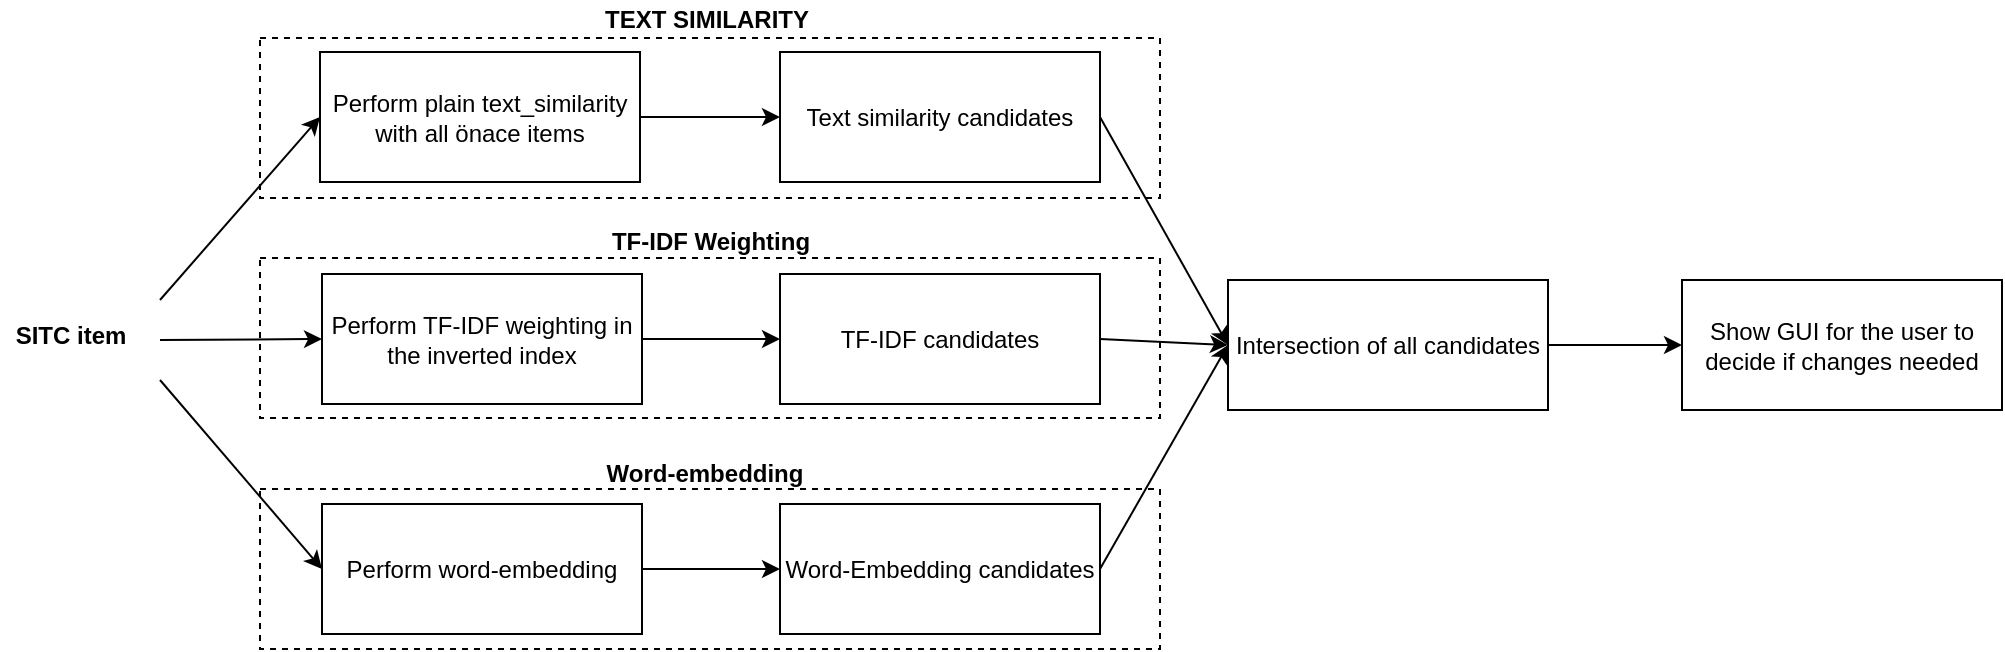 <mxfile version="12.9.14" type="google"><diagram id="gfDGZBBPg8rSR5qhwWai" name="Page-1"><mxGraphModel dx="1355" dy="774" grid="1" gridSize="10" guides="1" tooltips="1" connect="1" arrows="1" fold="1" page="1" pageScale="1" pageWidth="850" pageHeight="1100" math="0" shadow="0"><root><mxCell id="0"/><mxCell id="1" parent="0"/><mxCell id="CxXoH5mxY1LpELuZlOMC-1" value="" style="rounded=0;whiteSpace=wrap;html=1;dashed=1;" vertex="1" parent="1"><mxGeometry x="210" y="734.5" width="450" height="80" as="geometry"/></mxCell><mxCell id="CxXoH5mxY1LpELuZlOMC-2" value="" style="rounded=0;whiteSpace=wrap;html=1;dashed=1;" vertex="1" parent="1"><mxGeometry x="210" y="619" width="450" height="80" as="geometry"/></mxCell><mxCell id="CxXoH5mxY1LpELuZlOMC-3" value="" style="rounded=0;whiteSpace=wrap;html=1;dashed=1;" vertex="1" parent="1"><mxGeometry x="210" y="509" width="450" height="80" as="geometry"/></mxCell><mxCell id="CxXoH5mxY1LpELuZlOMC-4" value="" style="edgeStyle=orthogonalEdgeStyle;rounded=0;orthogonalLoop=1;jettySize=auto;html=1;" edge="1" parent="1" source="CxXoH5mxY1LpELuZlOMC-5" target="CxXoH5mxY1LpELuZlOMC-17"><mxGeometry relative="1" as="geometry"/></mxCell><mxCell id="CxXoH5mxY1LpELuZlOMC-5" value="Perform plain text_similarity with all önace items" style="rounded=0;whiteSpace=wrap;html=1;" vertex="1" parent="1"><mxGeometry x="240" y="516" width="160" height="65" as="geometry"/></mxCell><mxCell id="CxXoH5mxY1LpELuZlOMC-6" value="&lt;b&gt;SITC item&lt;/b&gt;" style="text;html=1;align=center;verticalAlign=middle;resizable=0;points=[];autosize=1;" vertex="1" parent="1"><mxGeometry x="80" y="648" width="70" height="20" as="geometry"/></mxCell><mxCell id="CxXoH5mxY1LpELuZlOMC-7" value="" style="endArrow=classic;html=1;exitX=0;exitY=0.5;exitDx=0;exitDy=0;entryX=0;entryY=0.5;entryDx=0;entryDy=0;" edge="1" parent="1" target="CxXoH5mxY1LpELuZlOMC-5"><mxGeometry width="50" height="50" relative="1" as="geometry"><mxPoint x="160" y="640" as="sourcePoint"/><mxPoint x="160" y="520" as="targetPoint"/></mxGeometry></mxCell><mxCell id="CxXoH5mxY1LpELuZlOMC-8" value="&lt;b&gt;TEXT SIMILARITY&lt;/b&gt;" style="text;html=1;align=center;verticalAlign=middle;resizable=0;points=[];autosize=1;" vertex="1" parent="1"><mxGeometry x="373" y="490" width="120" height="20" as="geometry"/></mxCell><mxCell id="CxXoH5mxY1LpELuZlOMC-9" value="" style="edgeStyle=orthogonalEdgeStyle;rounded=0;orthogonalLoop=1;jettySize=auto;html=1;" edge="1" parent="1" source="CxXoH5mxY1LpELuZlOMC-10" target="CxXoH5mxY1LpELuZlOMC-18"><mxGeometry relative="1" as="geometry"/></mxCell><mxCell id="CxXoH5mxY1LpELuZlOMC-10" value="Perform TF-IDF weighting in the inverted index" style="rounded=0;whiteSpace=wrap;html=1;" vertex="1" parent="1"><mxGeometry x="241" y="627" width="160" height="65" as="geometry"/></mxCell><mxCell id="CxXoH5mxY1LpELuZlOMC-11" value="&lt;b&gt;TF-IDF Weighting&lt;/b&gt;" style="text;html=1;align=center;verticalAlign=middle;resizable=0;points=[];autosize=1;" vertex="1" parent="1"><mxGeometry x="380" y="601" width="110" height="20" as="geometry"/></mxCell><mxCell id="CxXoH5mxY1LpELuZlOMC-12" value="" style="endArrow=classic;html=1;exitX=0;exitY=0.5;exitDx=0;exitDy=0;entryX=0;entryY=0.5;entryDx=0;entryDy=0;" edge="1" parent="1" target="CxXoH5mxY1LpELuZlOMC-10"><mxGeometry width="50" height="50" relative="1" as="geometry"><mxPoint x="160" y="660" as="sourcePoint"/><mxPoint x="440" y="690" as="targetPoint"/></mxGeometry></mxCell><mxCell id="CxXoH5mxY1LpELuZlOMC-13" value="" style="edgeStyle=orthogonalEdgeStyle;rounded=0;orthogonalLoop=1;jettySize=auto;html=1;" edge="1" parent="1" source="CxXoH5mxY1LpELuZlOMC-14" target="CxXoH5mxY1LpELuZlOMC-19"><mxGeometry relative="1" as="geometry"/></mxCell><mxCell id="CxXoH5mxY1LpELuZlOMC-14" value="Perform word-embedding" style="rounded=0;whiteSpace=wrap;html=1;" vertex="1" parent="1"><mxGeometry x="241" y="742" width="160" height="65" as="geometry"/></mxCell><mxCell id="CxXoH5mxY1LpELuZlOMC-15" value="" style="endArrow=classic;html=1;entryX=0;entryY=0.5;entryDx=0;entryDy=0;" edge="1" parent="1" target="CxXoH5mxY1LpELuZlOMC-14"><mxGeometry width="50" height="50" relative="1" as="geometry"><mxPoint x="160" y="680" as="sourcePoint"/><mxPoint x="446" y="813" as="targetPoint"/></mxGeometry></mxCell><mxCell id="CxXoH5mxY1LpELuZlOMC-16" value="&lt;b&gt;Word-embedding&lt;/b&gt;" style="text;html=1;align=center;verticalAlign=middle;resizable=0;points=[];autosize=1;" vertex="1" parent="1"><mxGeometry x="377" y="717" width="110" height="20" as="geometry"/></mxCell><mxCell id="CxXoH5mxY1LpELuZlOMC-17" value="Text similarity candidates" style="rounded=0;whiteSpace=wrap;html=1;" vertex="1" parent="1"><mxGeometry x="470" y="516" width="160" height="65" as="geometry"/></mxCell><mxCell id="CxXoH5mxY1LpELuZlOMC-18" value="TF-IDF candidates" style="rounded=0;whiteSpace=wrap;html=1;" vertex="1" parent="1"><mxGeometry x="470" y="627" width="160" height="65" as="geometry"/></mxCell><mxCell id="CxXoH5mxY1LpELuZlOMC-19" value="Word-Embedding candidates" style="rounded=0;whiteSpace=wrap;html=1;" vertex="1" parent="1"><mxGeometry x="470" y="742" width="160" height="65" as="geometry"/></mxCell><mxCell id="CxXoH5mxY1LpELuZlOMC-20" value="" style="edgeStyle=orthogonalEdgeStyle;rounded=0;orthogonalLoop=1;jettySize=auto;html=1;" edge="1" parent="1" source="CxXoH5mxY1LpELuZlOMC-21" target="CxXoH5mxY1LpELuZlOMC-22"><mxGeometry relative="1" as="geometry"/></mxCell><mxCell id="CxXoH5mxY1LpELuZlOMC-21" value="Intersection of all candidates" style="rounded=0;whiteSpace=wrap;html=1;" vertex="1" parent="1"><mxGeometry x="694" y="630" width="160" height="65" as="geometry"/></mxCell><mxCell id="CxXoH5mxY1LpELuZlOMC-22" value="Show GUI for the user to decide if changes needed" style="rounded=0;whiteSpace=wrap;html=1;" vertex="1" parent="1"><mxGeometry x="921" y="630" width="160" height="65" as="geometry"/></mxCell><mxCell id="CxXoH5mxY1LpELuZlOMC-23" value="" style="endArrow=classic;html=1;exitX=1;exitY=0.5;exitDx=0;exitDy=0;entryX=0;entryY=0.5;entryDx=0;entryDy=0;" edge="1" parent="1" source="CxXoH5mxY1LpELuZlOMC-17" target="CxXoH5mxY1LpELuZlOMC-21"><mxGeometry width="50" height="50" relative="1" as="geometry"><mxPoint x="780" y="690" as="sourcePoint"/><mxPoint x="830" y="640" as="targetPoint"/></mxGeometry></mxCell><mxCell id="CxXoH5mxY1LpELuZlOMC-24" value="" style="endArrow=classic;html=1;exitX=1;exitY=0.5;exitDx=0;exitDy=0;entryX=0;entryY=0.5;entryDx=0;entryDy=0;" edge="1" parent="1" source="CxXoH5mxY1LpELuZlOMC-19" target="CxXoH5mxY1LpELuZlOMC-21"><mxGeometry width="50" height="50" relative="1" as="geometry"><mxPoint x="780" y="690" as="sourcePoint"/><mxPoint x="830" y="640" as="targetPoint"/></mxGeometry></mxCell><mxCell id="CxXoH5mxY1LpELuZlOMC-25" value="" style="endArrow=classic;html=1;entryX=0;entryY=0.5;entryDx=0;entryDy=0;exitX=1;exitY=0.5;exitDx=0;exitDy=0;" edge="1" parent="1" source="CxXoH5mxY1LpELuZlOMC-18" target="CxXoH5mxY1LpELuZlOMC-21"><mxGeometry width="50" height="50" relative="1" as="geometry"><mxPoint x="780" y="690" as="sourcePoint"/><mxPoint x="830" y="640" as="targetPoint"/></mxGeometry></mxCell></root></mxGraphModel></diagram></mxfile>
